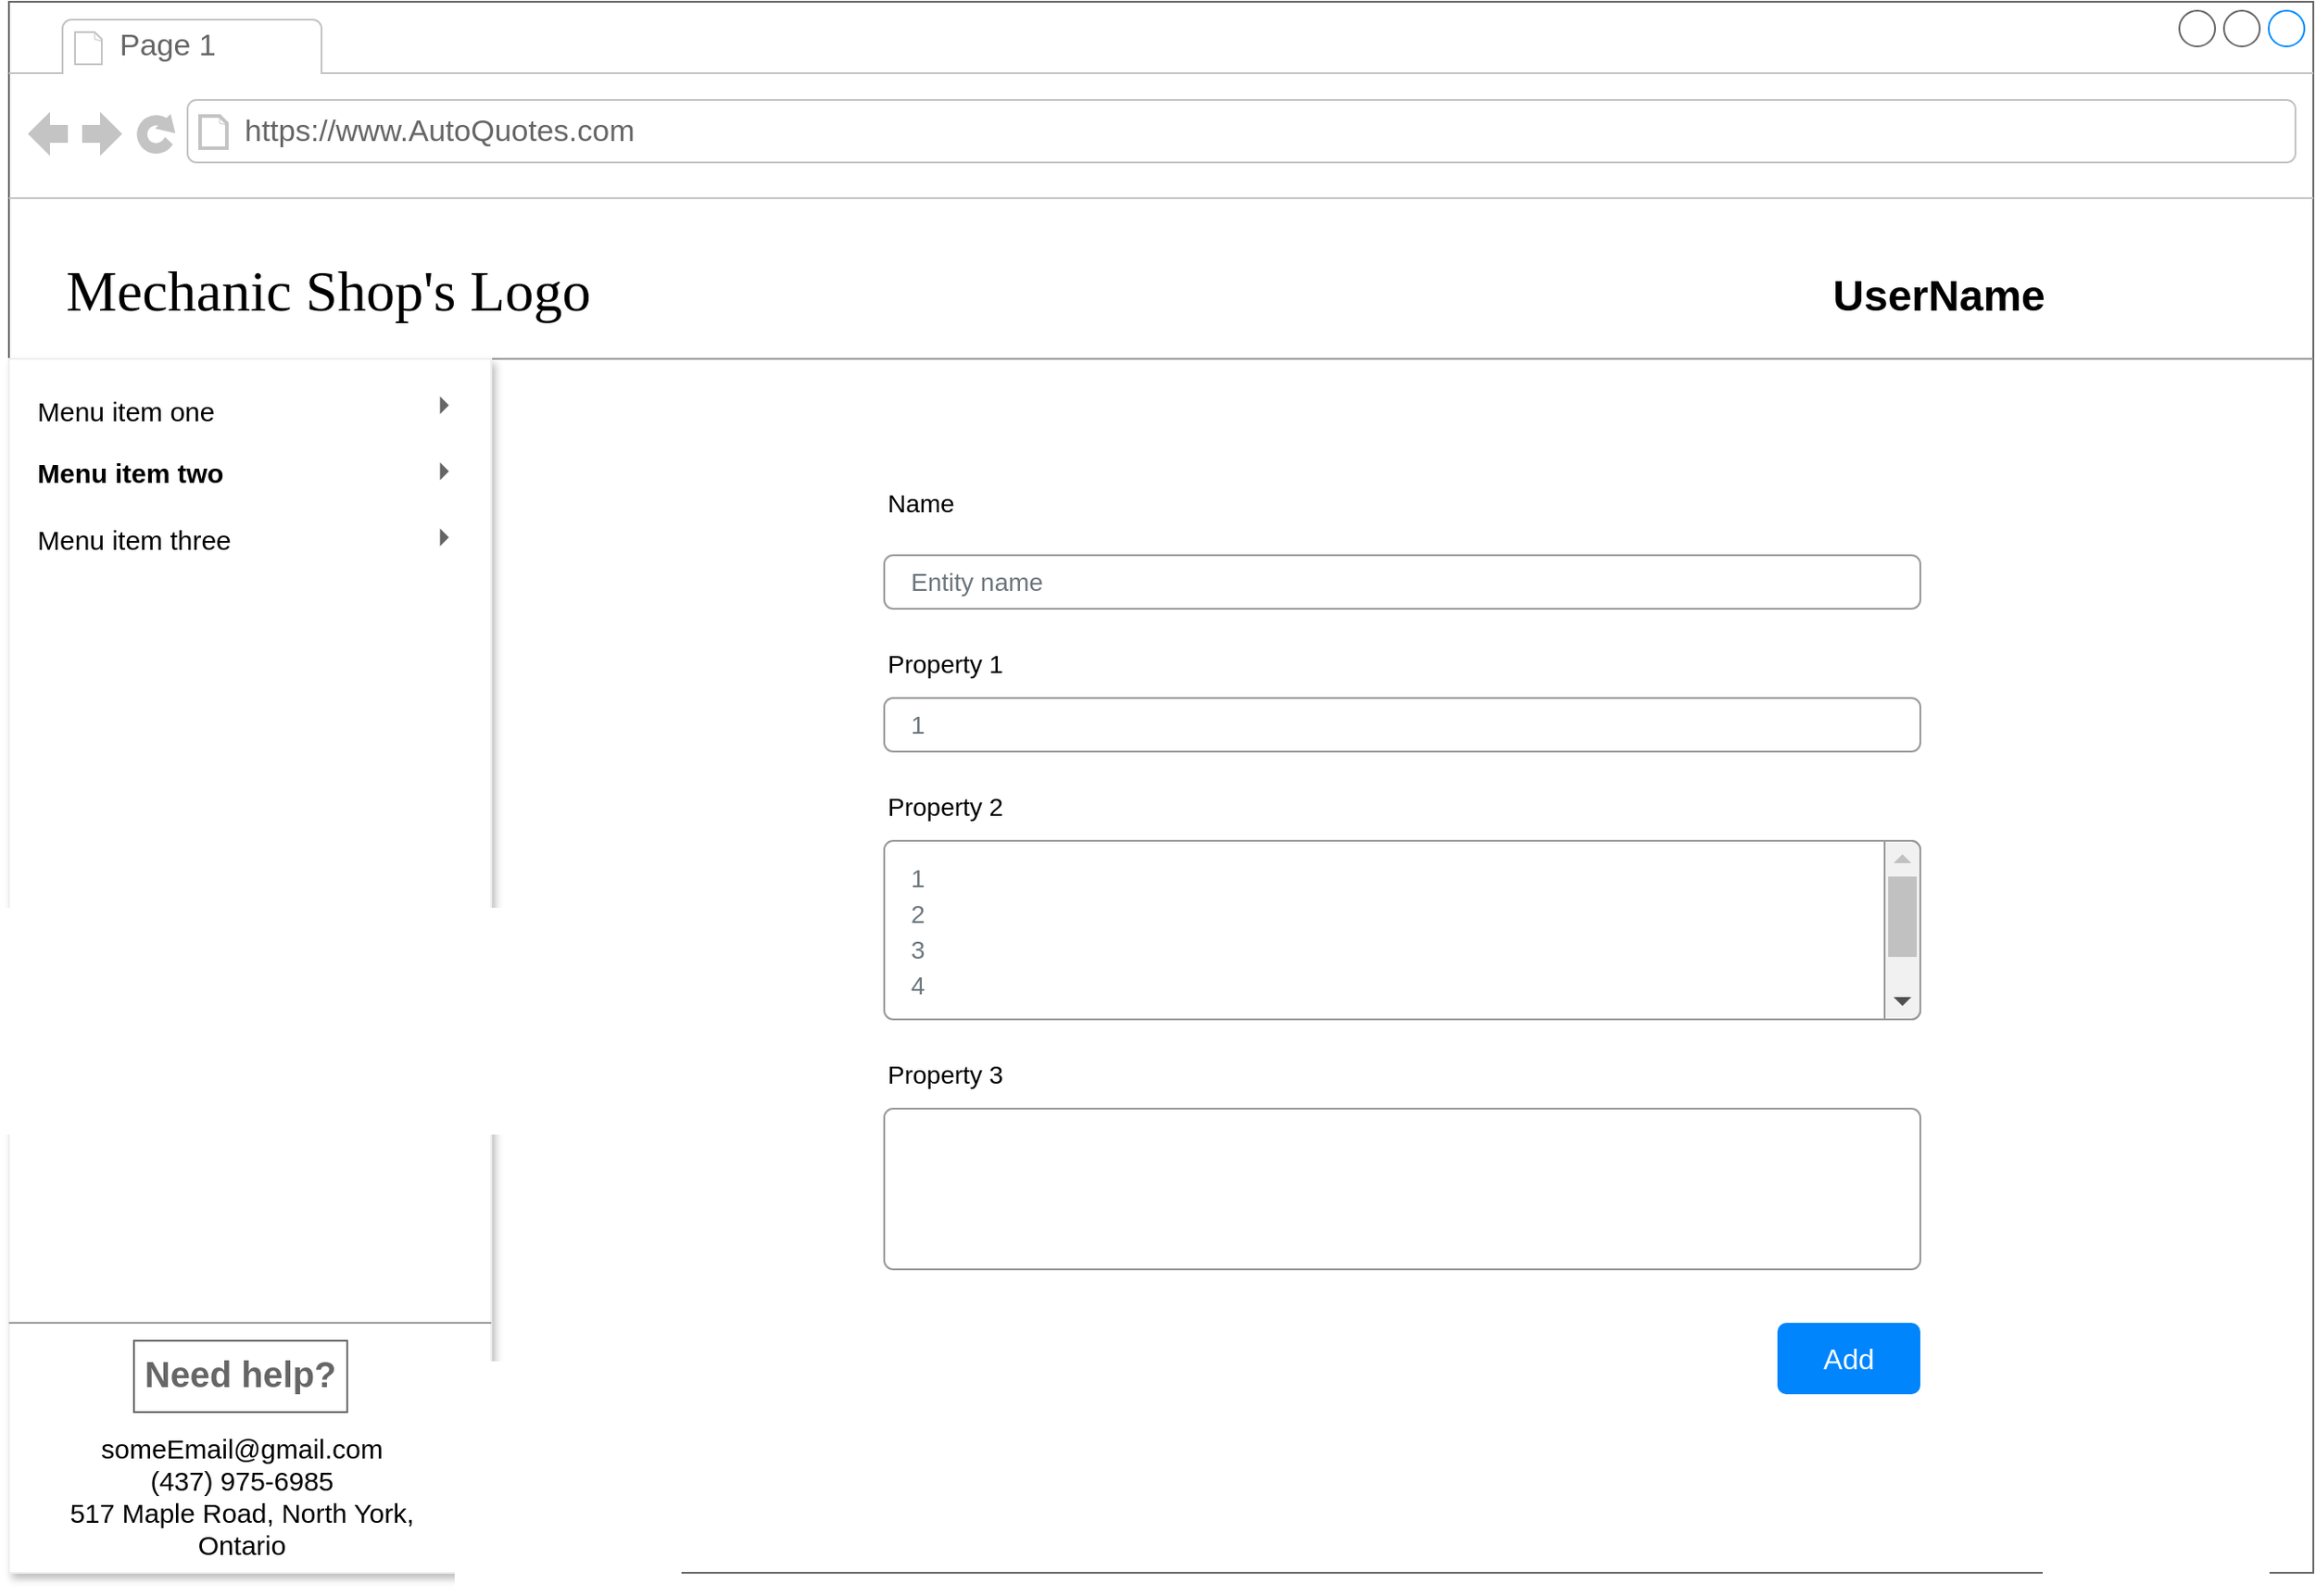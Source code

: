 <mxfile version="20.2.3" type="device" pages="2"><diagram name="Page-1" id="2cc2dc42-3aac-f2a9-1cec-7a8b7cbee084"><mxGraphModel dx="1230" dy="947" grid="1" gridSize="10" guides="1" tooltips="1" connect="1" arrows="1" fold="1" page="1" pageScale="1" pageWidth="1100" pageHeight="850" background="#ffffff" math="0" shadow="0"><root><mxCell id="0"/><mxCell id="1" parent="0"/><mxCell id="7026571954dc6520-1" value="" style="strokeWidth=1;shadow=0;dashed=0;align=left;html=1;shape=mxgraph.mockup.containers.browserWindow;rSize=0;strokeColor=#666666;mainText=,;recursiveResize=0;rounded=0;labelBackgroundColor=none;fontFamily=Verdana;fontSize=12" parent="1" vertex="1"><mxGeometry x="30" y="20" width="1290" height="880" as="geometry"/></mxCell><mxCell id="7026571954dc6520-2" value="Page 1" style="strokeWidth=1;shadow=0;dashed=0;align=center;html=1;shape=mxgraph.mockup.containers.anchor;fontSize=17;fontColor=#666666;align=left;" parent="7026571954dc6520-1" vertex="1"><mxGeometry x="60" y="12" width="110" height="26" as="geometry"/></mxCell><mxCell id="7026571954dc6520-3" value="https://www.AutoQuotes.com" style="strokeWidth=1;shadow=0;dashed=0;align=center;html=1;shape=mxgraph.mockup.containers.anchor;rSize=0;fontSize=17;fontColor=#666666;align=left;" parent="7026571954dc6520-1" vertex="1"><mxGeometry x="130" y="60" width="250" height="26" as="geometry"/></mxCell><mxCell id="7026571954dc6520-4" value="&lt;font style=&quot;font-size: 32px;&quot;&gt;Mechanic Shop's Logo&lt;/font&gt;" style="text;html=1;points=[];align=left;verticalAlign=top;spacingTop=-4;fontSize=30;fontFamily=Verdana" parent="7026571954dc6520-1" vertex="1"><mxGeometry x="30" y="140" width="340" height="50" as="geometry"/></mxCell><mxCell id="7026571954dc6520-15" value="" style="verticalLabelPosition=bottom;shadow=0;dashed=0;align=center;html=1;verticalAlign=top;strokeWidth=1;shape=mxgraph.mockup.markup.line;strokeColor=#999999;rounded=0;labelBackgroundColor=none;fillColor=#ffffff;fontFamily=Verdana;fontSize=12;fontColor=#000000;" parent="7026571954dc6520-1" vertex="1"><mxGeometry y="190" width="1290" height="20" as="geometry"/></mxCell><mxCell id="uxIm0OtAlCZmldJRl4W5-10" value="" style="shape=image;html=1;verticalAlign=top;verticalLabelPosition=bottom;labelBackgroundColor=#ffffff;imageAspect=0;aspect=fixed;image=https://cdn3.iconfinder.com/data/icons/essential-rounded/64/Rounded-31-128.png" parent="7026571954dc6520-1" vertex="1"><mxGeometry x="1160" y="143" width="44" height="44" as="geometry"/></mxCell><mxCell id="uxIm0OtAlCZmldJRl4W5-12" value="" style="shape=image;html=1;verticalAlign=top;verticalLabelPosition=bottom;labelBackgroundColor=#ffffff;imageAspect=0;aspect=fixed;image=https://cdn3.iconfinder.com/data/icons/user-interface-169/32/login-128.png" parent="7026571954dc6520-1" vertex="1"><mxGeometry x="1210" y="142.5" width="45" height="45" as="geometry"/></mxCell><mxCell id="uxIm0OtAlCZmldJRl4W5-13" value="UserName" style="text;strokeColor=none;fillColor=none;html=1;fontSize=24;fontStyle=1;verticalAlign=middle;align=center;" parent="7026571954dc6520-1" vertex="1"><mxGeometry x="1020" y="145" width="120" height="40" as="geometry"/></mxCell><mxCell id="bczDK4QLQC4bnFottRKD-1" value="" style="perimeter=none;dashed=0;shape=rect;fillColor=#ffffff;strokeColor=#eeeeee;shadow=1;" parent="7026571954dc6520-1" vertex="1"><mxGeometry y="200" width="270" height="680" as="geometry"/></mxCell><mxCell id="bczDK4QLQC4bnFottRKD-2" value="Menu item one" style="text;verticalAlign=top;fontSize=15;spacing=16;resizeWidth=1;" parent="bczDK4QLQC4bnFottRKD-1" vertex="1"><mxGeometry width="268.312" height="42" relative="1" as="geometry"/></mxCell><mxCell id="bczDK4QLQC4bnFottRKD-3" value="" style="perimeter=none;dashed=0;shape=mxgraph.gmdl.triangle;strokeColor=none;fillColor=#666666;direction=north;" parent="bczDK4QLQC4bnFottRKD-2" vertex="1"><mxGeometry x="1" y="0.5" width="5" height="10" relative="1" as="geometry"><mxPoint x="-27" as="offset"/></mxGeometry></mxCell><mxCell id="bczDK4QLQC4bnFottRKD-4" value="Menu item two" style="text;verticalAlign=middle;fontSize=15;spacing=16;resizeWidth=1;fontStyle=1" parent="bczDK4QLQC4bnFottRKD-1" vertex="1"><mxGeometry width="268.312" height="42" relative="1" as="geometry"><mxPoint y="42" as="offset"/></mxGeometry></mxCell><mxCell id="bczDK4QLQC4bnFottRKD-5" value="" style="perimeter=none;dashed=0;shape=mxgraph.gmdl.triangle;strokeColor=none;fillColor=#666666;direction=north;" parent="bczDK4QLQC4bnFottRKD-4" vertex="1"><mxGeometry x="1" y="0.5" width="5" height="10" relative="1" as="geometry"><mxPoint x="-27" y="-5" as="offset"/></mxGeometry></mxCell><mxCell id="bczDK4QLQC4bnFottRKD-6" value="Menu item three" style="text;verticalAlign=bottom;fontSize=15;spacing=16;resizeWidth=1;" parent="bczDK4QLQC4bnFottRKD-1" vertex="1"><mxGeometry width="268.312" height="42" relative="1" as="geometry"><mxPoint y="84" as="offset"/></mxGeometry></mxCell><mxCell id="bczDK4QLQC4bnFottRKD-7" value="" style="perimeter=none;dashed=0;shape=mxgraph.gmdl.triangle;strokeColor=none;fillColor=#666666;direction=north;" parent="bczDK4QLQC4bnFottRKD-6" vertex="1"><mxGeometry x="1" y="0.5" width="5" height="10" relative="1" as="geometry"><mxPoint x="-27" y="-10" as="offset"/></mxGeometry></mxCell><mxCell id="uxIm0OtAlCZmldJRl4W5-17" value="&lt;h3&gt;Need help?&lt;/h3&gt;" style="strokeWidth=1;shadow=0;dashed=0;align=center;html=1;shape=mxgraph.mockup.text.textBox;fontColor=#666666;align=left;fontSize=17;spacingLeft=4;spacingTop=-3;strokeColor=#666666;mainText=" parent="bczDK4QLQC4bnFottRKD-1" vertex="1"><mxGeometry x="69.99" y="550" width="119.38" height="40" as="geometry"/></mxCell><mxCell id="7026571954dc6520-21" value="" style="verticalLabelPosition=bottom;shadow=0;dashed=0;align=center;html=1;verticalAlign=top;strokeWidth=1;shape=mxgraph.mockup.markup.line;strokeColor=#999999;rounded=0;labelBackgroundColor=none;fillColor=#ffffff;fontFamily=Verdana;fontSize=12;fontColor=#000000;" parent="bczDK4QLQC4bnFottRKD-1" vertex="1"><mxGeometry y="530" width="270" height="20" as="geometry"/></mxCell><mxCell id="uxIm0OtAlCZmldJRl4W5-19" value="&lt;div style=&quot;text-align: center;&quot;&gt;&lt;span style=&quot;font-size: 15px; background-color: initial;&quot;&gt;someEmail@gmail.com&lt;/span&gt;&lt;/div&gt;&lt;font style=&quot;font-size: 15px;&quot;&gt;&lt;div style=&quot;text-align: center;&quot;&gt;&lt;span style=&quot;background-color: initial;&quot;&gt;(437) 975-6985&lt;/span&gt;&lt;/div&gt;&lt;div style=&quot;text-align: center;&quot;&gt;&lt;span style=&quot;background-color: initial;&quot;&gt;517 Maple Road, North York, Ontario&lt;/span&gt;&lt;/div&gt;&lt;div style=&quot;text-align: center;&quot;&gt;&lt;br&gt;&lt;/div&gt;&lt;/font&gt;" style="text;spacingTop=-5;whiteSpace=wrap;html=1;align=left;fontSize=12;fontFamily=Helvetica;fillColor=none;strokeColor=none;" parent="bczDK4QLQC4bnFottRKD-1" vertex="1"><mxGeometry x="19.998" y="600" width="219.375" height="60" as="geometry"/></mxCell><mxCell id="6Tkg0rgQddBKC6B9uCga-17" value="Name" style="fillColor=none;strokeColor=none;align=left;fontSize=14;" vertex="1" parent="7026571954dc6520-1"><mxGeometry x="490" y="260" width="260" height="40" as="geometry"/></mxCell><mxCell id="6Tkg0rgQddBKC6B9uCga-18" value="Entity name" style="html=1;shadow=0;dashed=0;shape=mxgraph.bootstrap.rrect;rSize=5;fillColor=none;strokeColor=#999999;align=left;spacing=15;fontSize=14;fontColor=#6C767D;" vertex="1" parent="7026571954dc6520-1"><mxGeometry width="580" height="30" relative="1" as="geometry"><mxPoint x="490" y="310" as="offset"/></mxGeometry></mxCell><mxCell id="6Tkg0rgQddBKC6B9uCga-19" value="Property 1" style="fillColor=none;strokeColor=none;align=left;fontSize=14;" vertex="1" parent="7026571954dc6520-1"><mxGeometry width="260" height="40" relative="1" as="geometry"><mxPoint x="490" y="350" as="offset"/></mxGeometry></mxCell><mxCell id="6Tkg0rgQddBKC6B9uCga-20" value="1" style="html=1;shadow=0;dashed=0;shape=mxgraph.bootstrap.rrect;rSize=5;fillColor=none;strokeColor=#999999;align=left;spacing=15;fontSize=14;fontColor=#6C767D;" vertex="1" parent="7026571954dc6520-1"><mxGeometry width="580" height="30" relative="1" as="geometry"><mxPoint x="490" y="390" as="offset"/></mxGeometry></mxCell><mxCell id="6Tkg0rgQddBKC6B9uCga-21" value="Property 2" style="fillColor=none;strokeColor=none;align=left;fontSize=14;" vertex="1" parent="7026571954dc6520-1"><mxGeometry width="260" height="40" relative="1" as="geometry"><mxPoint x="490" y="430" as="offset"/></mxGeometry></mxCell><mxCell id="6Tkg0rgQddBKC6B9uCga-22" value="" style="html=1;shadow=0;dashed=0;shape=mxgraph.bootstrap.rrect;rSize=5;fillColor=none;strokeColor=#999999;align=left;spacing=15;fontSize=14;fontColor=#6C767D;" vertex="1" parent="7026571954dc6520-1"><mxGeometry width="580" height="100" relative="1" as="geometry"><mxPoint x="490" y="470" as="offset"/></mxGeometry></mxCell><mxCell id="6Tkg0rgQddBKC6B9uCga-23" value="" style="html=1;shadow=0;dashed=0;shape=mxgraph.bootstrap.rightButton;rSize=5;fillColor=#F1F1F1;strokeColor=#999999;" vertex="1" parent="6Tkg0rgQddBKC6B9uCga-22"><mxGeometry x="1" width="20" height="100" relative="1" as="geometry"><mxPoint x="-20" as="offset"/></mxGeometry></mxCell><mxCell id="6Tkg0rgQddBKC6B9uCga-24" value="" style="fillColor=#C1C1C1;strokeColor=none;" vertex="1" parent="6Tkg0rgQddBKC6B9uCga-23"><mxGeometry width="16" height="45" relative="1" as="geometry"><mxPoint x="2" y="20" as="offset"/></mxGeometry></mxCell><mxCell id="6Tkg0rgQddBKC6B9uCga-25" value="" style="shape=triangle;direction=north;fillColor=#C1C1C1;strokeColor=none;perimeter=none;" vertex="1" parent="6Tkg0rgQddBKC6B9uCga-23"><mxGeometry width="10" height="5" relative="1" as="geometry"><mxPoint x="5" y="7.5" as="offset"/></mxGeometry></mxCell><mxCell id="6Tkg0rgQddBKC6B9uCga-26" value="" style="shape=triangle;direction=south;fillColor=#505050;strokeColor=none;perimeter=none;" vertex="1" parent="6Tkg0rgQddBKC6B9uCga-23"><mxGeometry y="1" width="10" height="5" relative="1" as="geometry"><mxPoint x="5" y="-12.5" as="offset"/></mxGeometry></mxCell><mxCell id="6Tkg0rgQddBKC6B9uCga-27" value="1" style="fillColor=none;strokeColor=none;align=left;spacing=15;fontSize=14;fontColor=#6C767D;" vertex="1" parent="6Tkg0rgQddBKC6B9uCga-22"><mxGeometry width="780" height="20" relative="1" as="geometry"><mxPoint y="10" as="offset"/></mxGeometry></mxCell><mxCell id="6Tkg0rgQddBKC6B9uCga-28" value="2" style="fillColor=none;strokeColor=none;align=left;spacing=15;fontSize=14;fontColor=#6C767D;" vertex="1" parent="6Tkg0rgQddBKC6B9uCga-22"><mxGeometry width="780" height="20" relative="1" as="geometry"><mxPoint y="30" as="offset"/></mxGeometry></mxCell><mxCell id="6Tkg0rgQddBKC6B9uCga-29" value="3" style="fillColor=none;strokeColor=none;align=left;spacing=15;fontSize=14;fontColor=#6C767D;" vertex="1" parent="6Tkg0rgQddBKC6B9uCga-22"><mxGeometry width="780" height="20" relative="1" as="geometry"><mxPoint y="50" as="offset"/></mxGeometry></mxCell><mxCell id="6Tkg0rgQddBKC6B9uCga-30" value="4" style="fillColor=none;strokeColor=none;align=left;spacing=15;fontSize=14;fontColor=#6C767D;" vertex="1" parent="6Tkg0rgQddBKC6B9uCga-22"><mxGeometry width="780" height="20" relative="1" as="geometry"><mxPoint y="70" as="offset"/></mxGeometry></mxCell><mxCell id="6Tkg0rgQddBKC6B9uCga-31" value="Property 3" style="fillColor=none;strokeColor=none;align=left;fontSize=14;" vertex="1" parent="7026571954dc6520-1"><mxGeometry width="260" height="40" relative="1" as="geometry"><mxPoint x="490" y="580" as="offset"/></mxGeometry></mxCell><mxCell id="6Tkg0rgQddBKC6B9uCga-32" value="" style="html=1;shadow=0;dashed=0;shape=mxgraph.bootstrap.rrect;rSize=5;fillColor=none;strokeColor=#999999;align=left;spacing=15;fontSize=14;fontColor=#6C767D;" vertex="1" parent="7026571954dc6520-1"><mxGeometry width="580" height="90" relative="1" as="geometry"><mxPoint x="490" y="620" as="offset"/></mxGeometry></mxCell><mxCell id="6Tkg0rgQddBKC6B9uCga-34" value="Add" style="html=1;shadow=0;dashed=0;shape=mxgraph.bootstrap.rrect;rSize=5;strokeColor=none;strokeWidth=1;fillColor=#0085FC;fontColor=#FFFFFF;whiteSpace=wrap;align=center;verticalAlign=middle;spacingLeft=0;fontStyle=0;fontSize=16;spacing=5;" vertex="1" parent="7026571954dc6520-1"><mxGeometry x="990" y="740" width="80" height="40" as="geometry"/></mxCell></root></mxGraphModel></diagram><diagram id="mIhOV0RNpQ1VE6VygX9t" name="Page-2"><mxGraphModel dx="1207" dy="671" grid="1" gridSize="10" guides="1" tooltips="1" connect="1" arrows="1" fold="1" page="1" pageScale="1" pageWidth="850" pageHeight="1100" math="0" shadow="0">&#xa;      <root>&#xa;        <mxCell id="0"/>&#xa;        <mxCell id="1" parent="0"/>&#xa;      </root>&#xa;    </mxGraphModel></diagram></mxfile>
